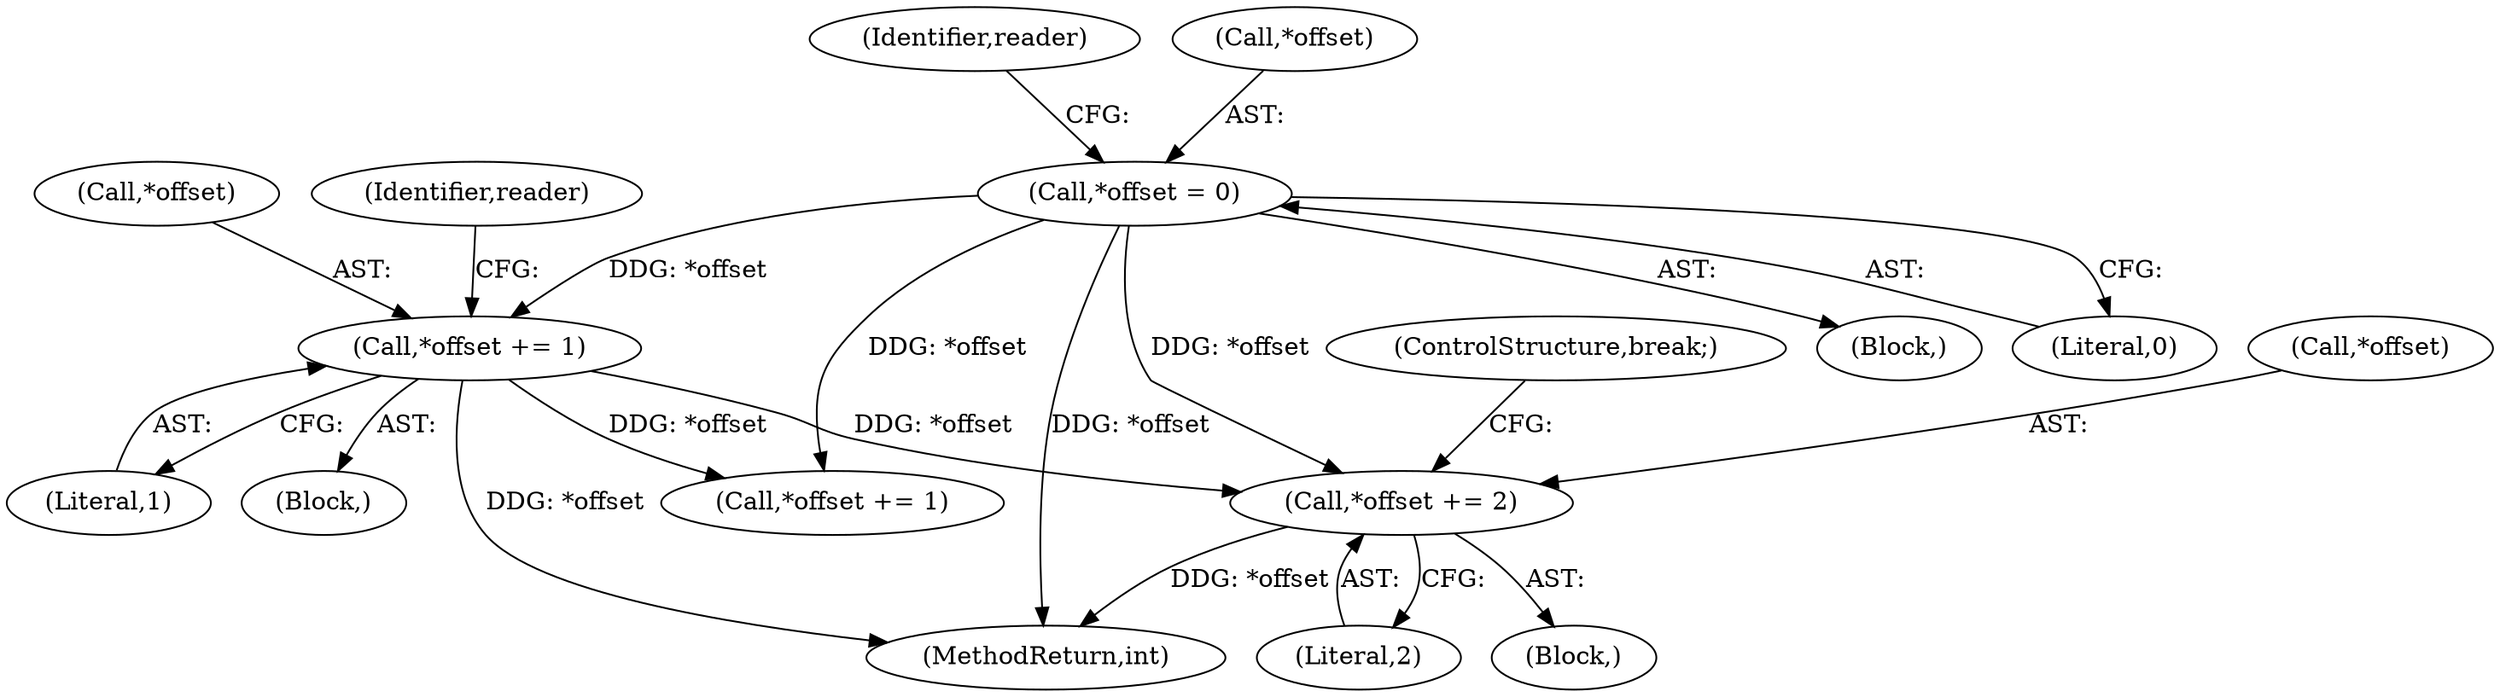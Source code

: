 digraph "0_haproxy_58df5aea0a0c926b2238f65908f5e9f83d1cca25@pointer" {
"1000237" [label="(Call,*offset += 2)"];
"1000254" [label="(Call,*offset += 1)"];
"1000219" [label="(Call,*offset = 0)"];
"1000255" [label="(Call,*offset)"];
"1000241" [label="(ControlStructure,break;)"];
"1000113" [label="(Block,)"];
"1000225" [label="(Identifier,reader)"];
"1000254" [label="(Call,*offset += 1)"];
"1000236" [label="(Block,)"];
"1000257" [label="(Literal,1)"];
"1000227" [label="(Block,)"];
"1000240" [label="(Literal,2)"];
"1000265" [label="(MethodReturn,int)"];
"1000259" [label="(Identifier,reader)"];
"1000249" [label="(Call,*offset += 1)"];
"1000237" [label="(Call,*offset += 2)"];
"1000219" [label="(Call,*offset = 0)"];
"1000220" [label="(Call,*offset)"];
"1000222" [label="(Literal,0)"];
"1000238" [label="(Call,*offset)"];
"1000237" -> "1000236"  [label="AST: "];
"1000237" -> "1000240"  [label="CFG: "];
"1000238" -> "1000237"  [label="AST: "];
"1000240" -> "1000237"  [label="AST: "];
"1000241" -> "1000237"  [label="CFG: "];
"1000237" -> "1000265"  [label="DDG: *offset"];
"1000254" -> "1000237"  [label="DDG: *offset"];
"1000219" -> "1000237"  [label="DDG: *offset"];
"1000254" -> "1000227"  [label="AST: "];
"1000254" -> "1000257"  [label="CFG: "];
"1000255" -> "1000254"  [label="AST: "];
"1000257" -> "1000254"  [label="AST: "];
"1000259" -> "1000254"  [label="CFG: "];
"1000254" -> "1000265"  [label="DDG: *offset"];
"1000254" -> "1000249"  [label="DDG: *offset"];
"1000219" -> "1000254"  [label="DDG: *offset"];
"1000219" -> "1000113"  [label="AST: "];
"1000219" -> "1000222"  [label="CFG: "];
"1000220" -> "1000219"  [label="AST: "];
"1000222" -> "1000219"  [label="AST: "];
"1000225" -> "1000219"  [label="CFG: "];
"1000219" -> "1000265"  [label="DDG: *offset"];
"1000219" -> "1000249"  [label="DDG: *offset"];
}
